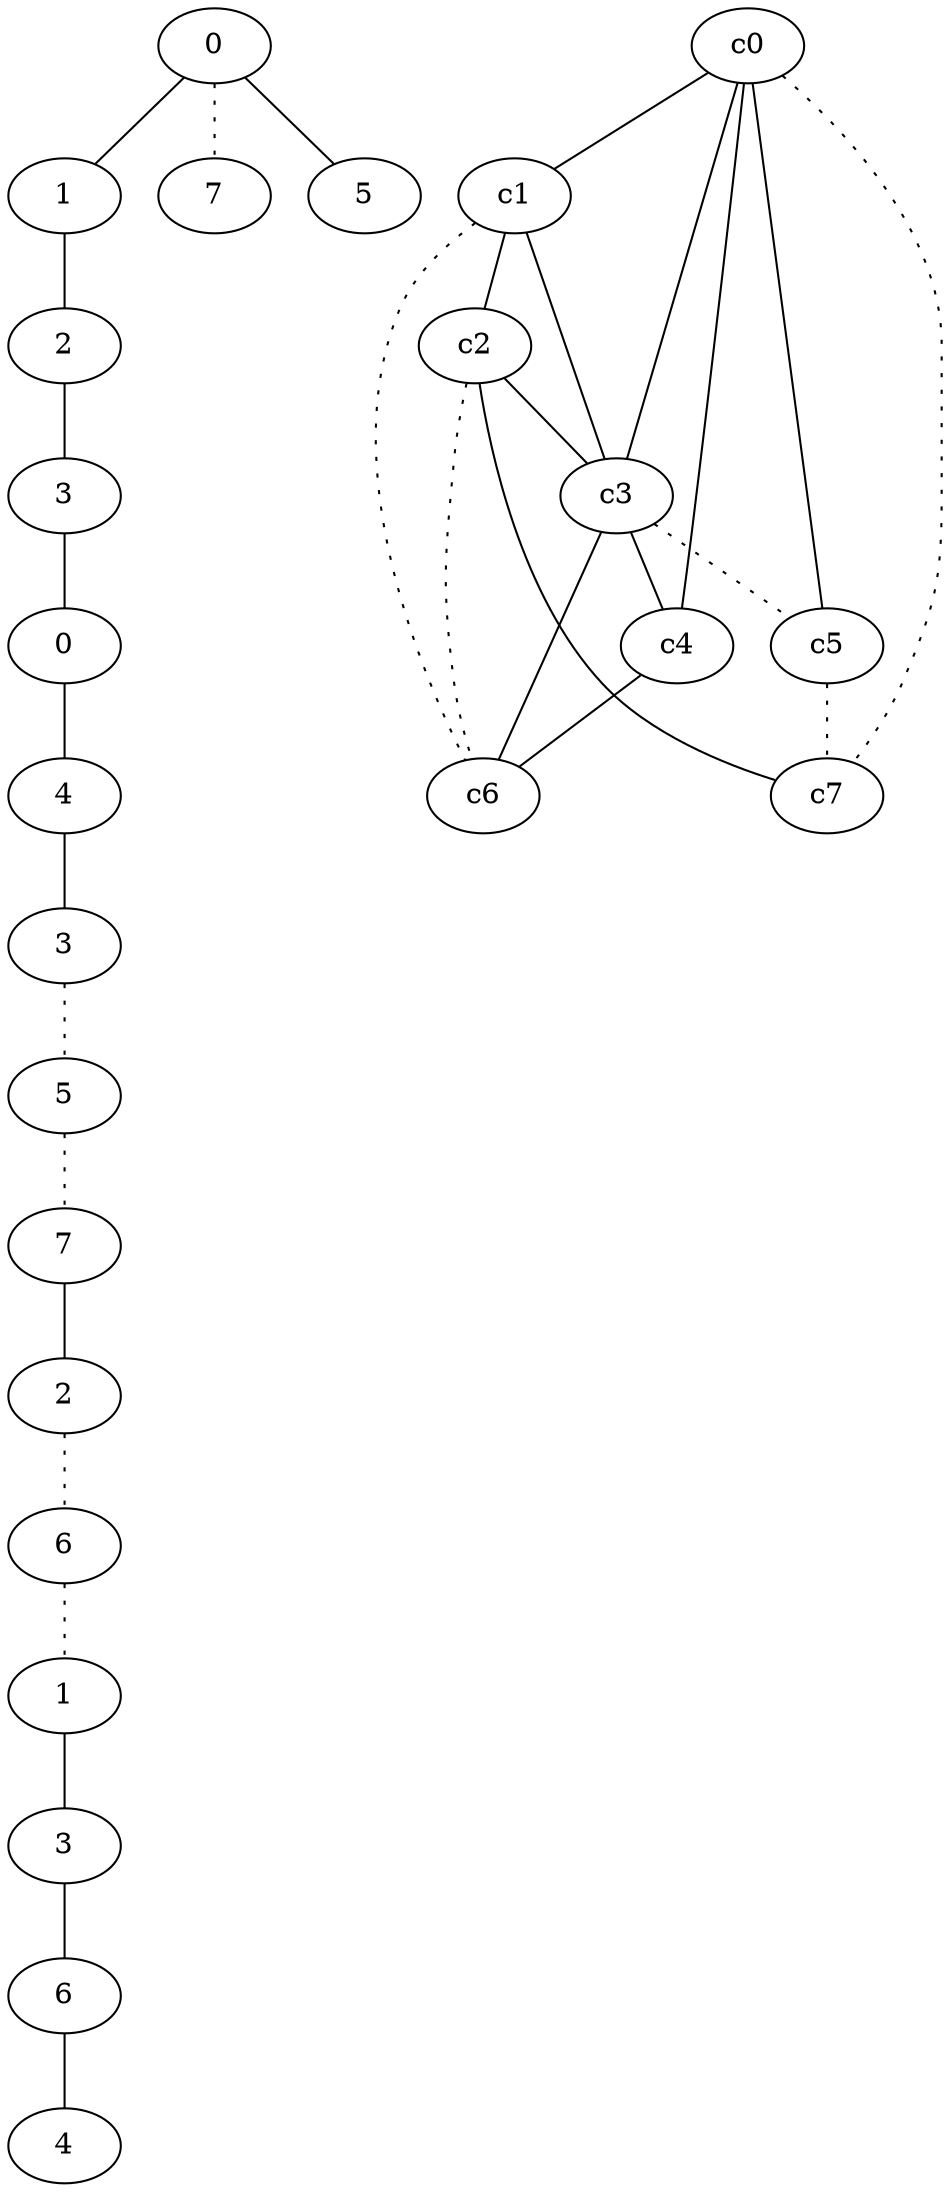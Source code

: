graph {
a0[label=0];
a1[label=1];
a2[label=2];
a3[label=3];
a4[label=0];
a5[label=4];
a6[label=3];
a7[label=5];
a8[label=7];
a9[label=2];
a10[label=6];
a11[label=1];
a12[label=3];
a13[label=6];
a14[label=4];
a15[label=7];
a16[label=5];
a0 -- a1;
a0 -- a15 [style=dotted];
a0 -- a16;
a1 -- a2;
a2 -- a3;
a3 -- a4;
a4 -- a5;
a5 -- a6;
a6 -- a7 [style=dotted];
a7 -- a8 [style=dotted];
a8 -- a9;
a9 -- a10 [style=dotted];
a10 -- a11 [style=dotted];
a11 -- a12;
a12 -- a13;
a13 -- a14;
c0 -- c1;
c0 -- c3;
c0 -- c4;
c0 -- c5;
c0 -- c7 [style=dotted];
c1 -- c2;
c1 -- c3;
c1 -- c6 [style=dotted];
c2 -- c3;
c2 -- c6 [style=dotted];
c2 -- c7;
c3 -- c4;
c3 -- c5 [style=dotted];
c3 -- c6;
c4 -- c6;
c5 -- c7 [style=dotted];
}
